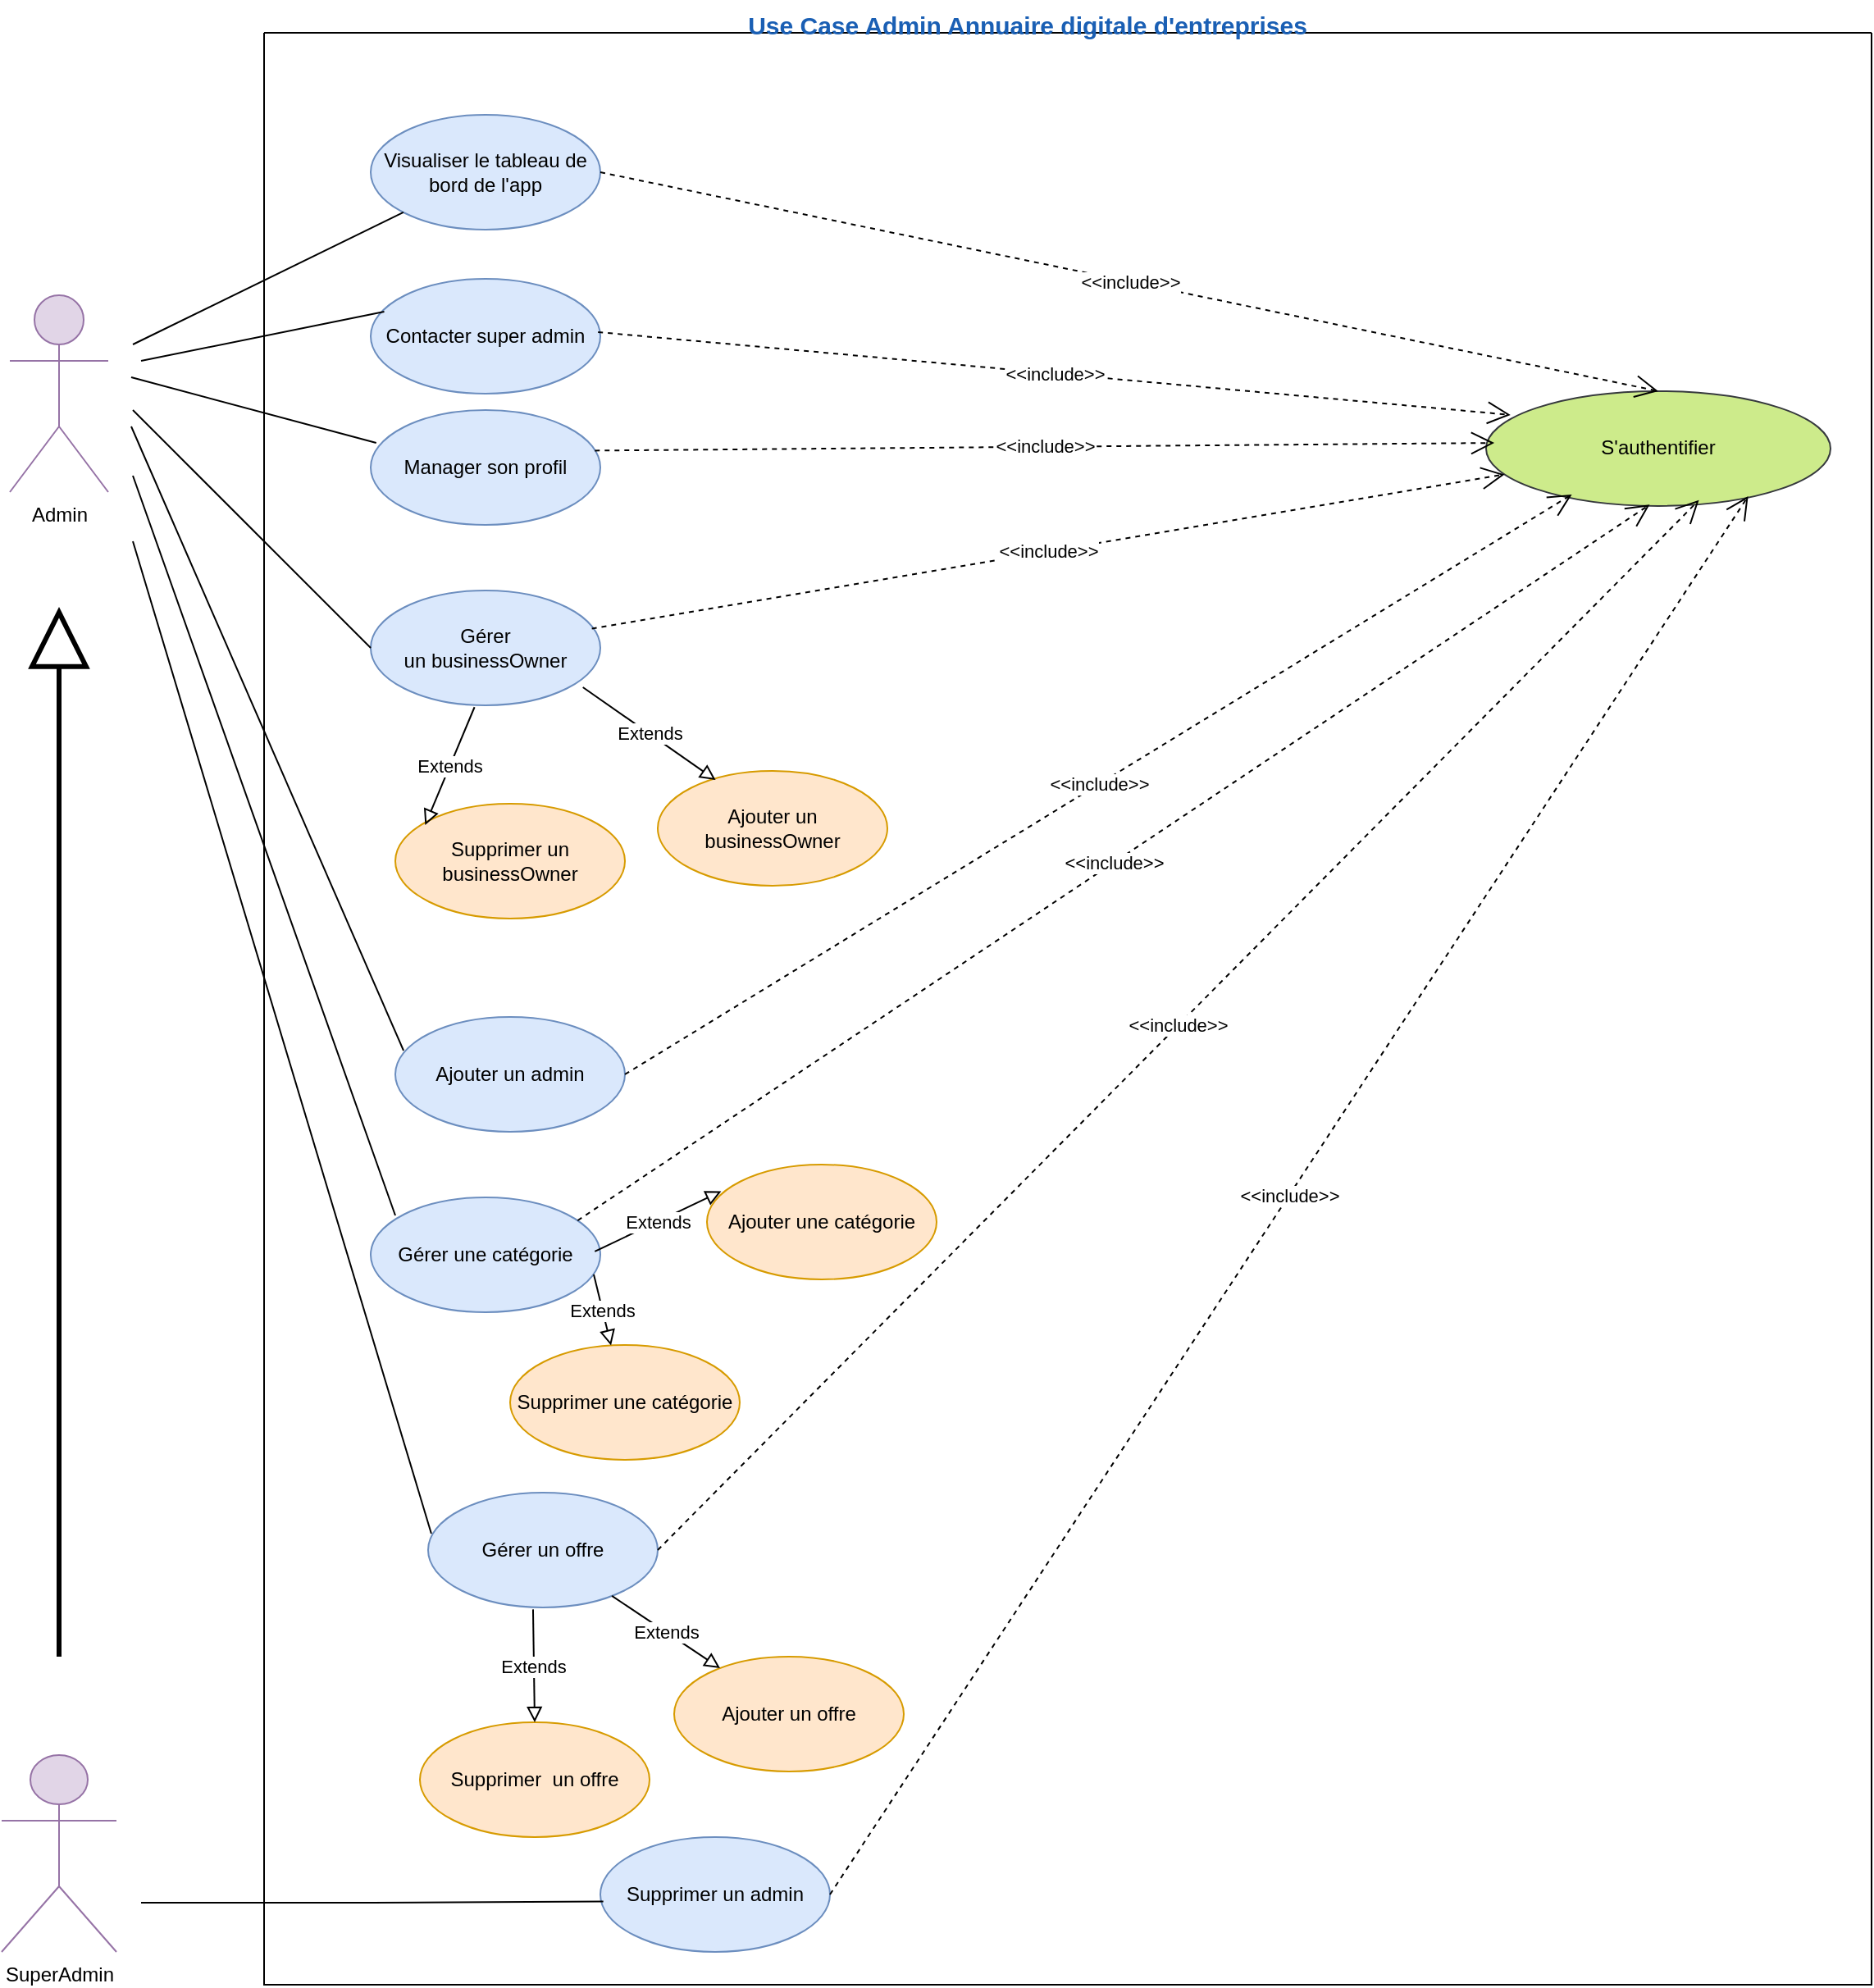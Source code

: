 <mxfile version="24.7.14">
  <diagram name="Page-1" id="bhGO4YqVL-GR8HQGPJSJ">
    <mxGraphModel dx="1280" dy="1761" grid="1" gridSize="10" guides="1" tooltips="1" connect="1" arrows="1" fold="1" page="1" pageScale="1" pageWidth="850" pageHeight="1100" math="0" shadow="0">
      <root>
        <mxCell id="0" />
        <mxCell id="1" parent="0" />
        <mxCell id="naTFx3P3gocJp3Rw6-RB-2" value="" style="swimlane;startSize=0;" parent="1" vertex="1">
          <mxGeometry x="190" y="-10" width="980" height="1190" as="geometry" />
        </mxCell>
        <mxCell id="naTFx3P3gocJp3Rw6-RB-3" value="S&#39;authentifier" style="ellipse;whiteSpace=wrap;html=1;fillColor=#cdeb8b;strokeColor=#36393d;" parent="naTFx3P3gocJp3Rw6-RB-2" vertex="1">
          <mxGeometry x="745" y="218.45" width="210" height="70" as="geometry" />
        </mxCell>
        <mxCell id="naTFx3P3gocJp3Rw6-RB-9" value="Visualiser le tableau de bord de l&#39;app" style="ellipse;whiteSpace=wrap;html=1;fillColor=#dae8fc;strokeColor=#6c8ebf;" parent="naTFx3P3gocJp3Rw6-RB-2" vertex="1">
          <mxGeometry x="65" y="50" width="140" height="70" as="geometry" />
        </mxCell>
        <mxCell id="naTFx3P3gocJp3Rw6-RB-22" value="" style="endArrow=none;html=1;rounded=0;" parent="naTFx3P3gocJp3Rw6-RB-2" target="naTFx3P3gocJp3Rw6-RB-9" edge="1">
          <mxGeometry relative="1" as="geometry">
            <mxPoint x="-80" y="190" as="sourcePoint" />
            <mxPoint x="68.319" y="5.779" as="targetPoint" />
          </mxGeometry>
        </mxCell>
        <mxCell id="naTFx3P3gocJp3Rw6-RB-61" value="Supprimer un admin" style="ellipse;whiteSpace=wrap;html=1;fillColor=#dae8fc;strokeColor=#6c8ebf;" parent="naTFx3P3gocJp3Rw6-RB-2" vertex="1">
          <mxGeometry x="205" y="1100" width="140" height="70" as="geometry" />
        </mxCell>
        <mxCell id="naTFx3P3gocJp3Rw6-RB-15" value="Contacter super admin" style="ellipse;whiteSpace=wrap;html=1;fillColor=#dae8fc;strokeColor=#6c8ebf;" parent="naTFx3P3gocJp3Rw6-RB-2" vertex="1">
          <mxGeometry x="65" y="150.0" width="140" height="70" as="geometry" />
        </mxCell>
        <mxCell id="naTFx3P3gocJp3Rw6-RB-17" value="" style="endArrow=none;html=1;rounded=0;entryX=0.059;entryY=0.286;entryDx=0;entryDy=0;entryPerimeter=0;" parent="naTFx3P3gocJp3Rw6-RB-2" edge="1" target="naTFx3P3gocJp3Rw6-RB-15">
          <mxGeometry relative="1" as="geometry">
            <mxPoint x="-75" y="200" as="sourcePoint" />
            <mxPoint x="75.5" y="432.8" as="targetPoint" />
          </mxGeometry>
        </mxCell>
        <mxCell id="naTFx3P3gocJp3Rw6-RB-38" value="Ajouter une catégorie" style="ellipse;whiteSpace=wrap;html=1;fillColor=#ffe6cc;strokeColor=#d79b00;" parent="naTFx3P3gocJp3Rw6-RB-2" vertex="1">
          <mxGeometry x="270" y="690" width="140" height="70" as="geometry" />
        </mxCell>
        <mxCell id="naTFx3P3gocJp3Rw6-RB-33" value="Manager son profil" style="ellipse;whiteSpace=wrap;html=1;fillColor=#dae8fc;strokeColor=#6c8ebf;" parent="naTFx3P3gocJp3Rw6-RB-2" vertex="1">
          <mxGeometry x="65" y="230" width="140" height="70" as="geometry" />
        </mxCell>
        <mxCell id="naTFx3P3gocJp3Rw6-RB-35" value="Ajouter un businessOwner" style="ellipse;whiteSpace=wrap;html=1;fillColor=#ffe6cc;strokeColor=#d79b00;" parent="naTFx3P3gocJp3Rw6-RB-2" vertex="1">
          <mxGeometry x="240" y="450" width="140" height="70" as="geometry" />
        </mxCell>
        <mxCell id="naTFx3P3gocJp3Rw6-RB-36" value="Supprimer un businessOwner" style="ellipse;whiteSpace=wrap;html=1;fillColor=#ffe6cc;strokeColor=#d79b00;" parent="naTFx3P3gocJp3Rw6-RB-2" vertex="1">
          <mxGeometry x="80" y="470" width="140" height="70" as="geometry" />
        </mxCell>
        <mxCell id="naTFx3P3gocJp3Rw6-RB-37" value="Ajouter un admin" style="ellipse;whiteSpace=wrap;html=1;fillColor=#dae8fc;strokeColor=#6c8ebf;" parent="naTFx3P3gocJp3Rw6-RB-2" vertex="1">
          <mxGeometry x="80" y="600" width="140" height="70" as="geometry" />
        </mxCell>
        <mxCell id="naTFx3P3gocJp3Rw6-RB-39" value="Supprimer une catégorie" style="ellipse;whiteSpace=wrap;html=1;fillColor=#ffe6cc;strokeColor=#d79b00;" parent="naTFx3P3gocJp3Rw6-RB-2" vertex="1">
          <mxGeometry x="150" y="800" width="140" height="70" as="geometry" />
        </mxCell>
        <mxCell id="naTFx3P3gocJp3Rw6-RB-40" value="Gérer un offre" style="ellipse;whiteSpace=wrap;html=1;fillColor=#dae8fc;strokeColor=#6c8ebf;" parent="naTFx3P3gocJp3Rw6-RB-2" vertex="1">
          <mxGeometry x="100" y="890" width="140" height="70" as="geometry" />
        </mxCell>
        <mxCell id="naTFx3P3gocJp3Rw6-RB-41" value="Ajouter un offre" style="ellipse;whiteSpace=wrap;html=1;fillColor=#ffe6cc;strokeColor=#d79b00;" parent="naTFx3P3gocJp3Rw6-RB-2" vertex="1">
          <mxGeometry x="250" y="990" width="140" height="70" as="geometry" />
        </mxCell>
        <mxCell id="naTFx3P3gocJp3Rw6-RB-42" value="Supprimer&amp;nbsp; un offre" style="ellipse;whiteSpace=wrap;html=1;fillColor=#ffe6cc;strokeColor=#d79b00;" parent="naTFx3P3gocJp3Rw6-RB-2" vertex="1">
          <mxGeometry x="95" y="1030" width="140" height="70" as="geometry" />
        </mxCell>
        <mxCell id="naTFx3P3gocJp3Rw6-RB-48" value="&amp;lt;&amp;lt;include&amp;gt;&amp;gt;" style="endArrow=open;endSize=12;dashed=1;html=1;rounded=0;exitX=0.976;exitY=0.353;exitDx=0;exitDy=0;exitPerimeter=0;entryX=0.024;entryY=0.451;entryDx=0;entryDy=0;entryPerimeter=0;" parent="naTFx3P3gocJp3Rw6-RB-2" source="naTFx3P3gocJp3Rw6-RB-33" target="naTFx3P3gocJp3Rw6-RB-3" edge="1">
          <mxGeometry width="160" relative="1" as="geometry">
            <mxPoint x="205.0" y="594.73" as="sourcePoint" />
            <mxPoint x="825" y="290" as="targetPoint" />
          </mxGeometry>
        </mxCell>
        <mxCell id="ZiRu1ya_WraAcEEnrFVZ-8" value="&amp;lt;&amp;lt;include&amp;gt;&amp;gt;" style="endArrow=open;endSize=12;dashed=1;html=1;rounded=0;exitX=1;exitY=0.5;exitDx=0;exitDy=0;entryX=0.5;entryY=0;entryDx=0;entryDy=0;" edge="1" parent="naTFx3P3gocJp3Rw6-RB-2" source="naTFx3P3gocJp3Rw6-RB-9" target="naTFx3P3gocJp3Rw6-RB-3">
          <mxGeometry width="160" relative="1" as="geometry">
            <mxPoint x="199.5" y="77.5" as="sourcePoint" />
            <mxPoint x="790.5" y="92.5" as="targetPoint" />
          </mxGeometry>
        </mxCell>
        <mxCell id="ZiRu1ya_WraAcEEnrFVZ-10" value="&amp;lt;&amp;lt;include&amp;gt;&amp;gt;" style="endArrow=open;endSize=12;dashed=1;html=1;rounded=0;exitX=0.99;exitY=0.464;exitDx=0;exitDy=0;exitPerimeter=0;entryX=0.071;entryY=0.207;entryDx=0;entryDy=0;entryPerimeter=0;" edge="1" parent="naTFx3P3gocJp3Rw6-RB-2" source="naTFx3P3gocJp3Rw6-RB-15" target="naTFx3P3gocJp3Rw6-RB-3">
          <mxGeometry width="160" relative="1" as="geometry">
            <mxPoint x="195" y="435" as="sourcePoint" />
            <mxPoint x="805" y="290" as="targetPoint" />
          </mxGeometry>
        </mxCell>
        <mxCell id="naTFx3P3gocJp3Rw6-RB-57" value="SuperAdmin" style="shape=umlActor;verticalLabelPosition=bottom;verticalAlign=top;html=1;outlineConnect=0;fillColor=#e1d5e7;strokeColor=#9673a6;" parent="naTFx3P3gocJp3Rw6-RB-2" vertex="1">
          <mxGeometry x="-160" y="1050" width="70" height="120" as="geometry" />
        </mxCell>
        <mxCell id="MQpW_G7_j-WZOAsa5cIW-2" value="" style="endArrow=block;endFill=0;html=1;rounded=0;strokeWidth=3;jumpSize=4;startSize=21;endSize=30;" parent="naTFx3P3gocJp3Rw6-RB-2" edge="1">
          <mxGeometry width="160" relative="1" as="geometry">
            <mxPoint x="-125" y="990" as="sourcePoint" />
            <mxPoint x="-125" y="350" as="targetPoint" />
          </mxGeometry>
        </mxCell>
        <mxCell id="naTFx3P3gocJp3Rw6-RB-34" value="" style="endArrow=none;html=1;rounded=0;entryX=0.024;entryY=0.286;entryDx=0;entryDy=0;entryPerimeter=0;" parent="naTFx3P3gocJp3Rw6-RB-2" target="naTFx3P3gocJp3Rw6-RB-33" edge="1">
          <mxGeometry relative="1" as="geometry">
            <mxPoint x="-81.02" y="210" as="sourcePoint" />
            <mxPoint x="58.98" y="715" as="targetPoint" />
          </mxGeometry>
        </mxCell>
        <mxCell id="naTFx3P3gocJp3Rw6-RB-44" value="" style="endArrow=none;html=1;rounded=0;entryX=0.036;entryY=0.293;entryDx=0;entryDy=0;entryPerimeter=0;" parent="naTFx3P3gocJp3Rw6-RB-2" target="naTFx3P3gocJp3Rw6-RB-37" edge="1">
          <mxGeometry relative="1" as="geometry">
            <mxPoint x="-81" y="240" as="sourcePoint" />
            <mxPoint x="65.0" y="965.99" as="targetPoint" />
          </mxGeometry>
        </mxCell>
        <mxCell id="naTFx3P3gocJp3Rw6-RB-64" value="" style="endArrow=none;html=1;rounded=0;entryX=0.014;entryY=0.357;entryDx=0;entryDy=0;entryPerimeter=0;" parent="naTFx3P3gocJp3Rw6-RB-2" target="naTFx3P3gocJp3Rw6-RB-40" edge="1">
          <mxGeometry relative="1" as="geometry">
            <mxPoint x="-80" y="310" as="sourcePoint" />
            <mxPoint x="60.94" y="1188.56" as="targetPoint" />
          </mxGeometry>
        </mxCell>
        <mxCell id="naTFx3P3gocJp3Rw6-RB-67" value="" style="endArrow=none;html=1;edgeStyle=orthogonalEdgeStyle;rounded=0;entryX=0.013;entryY=0.56;entryDx=0;entryDy=0;entryPerimeter=0;" parent="naTFx3P3gocJp3Rw6-RB-2" edge="1" target="naTFx3P3gocJp3Rw6-RB-61">
          <mxGeometry relative="1" as="geometry">
            <mxPoint x="-75" y="1140" as="sourcePoint" />
            <mxPoint x="65" y="1140" as="targetPoint" />
            <Array as="points">
              <mxPoint x="66" y="1140" />
            </Array>
          </mxGeometry>
        </mxCell>
        <mxCell id="ZiRu1ya_WraAcEEnrFVZ-15" value="Gérer une catégorie" style="ellipse;whiteSpace=wrap;html=1;fillColor=#dae8fc;strokeColor=#6c8ebf;" vertex="1" parent="naTFx3P3gocJp3Rw6-RB-2">
          <mxGeometry x="65" y="710" width="140" height="70" as="geometry" />
        </mxCell>
        <mxCell id="ZiRu1ya_WraAcEEnrFVZ-49" value="&lt;div&gt;Gérer&lt;/div&gt;&lt;div&gt; un businessOwner&lt;/div&gt;" style="ellipse;whiteSpace=wrap;html=1;fillColor=#dae8fc;strokeColor=#6c8ebf;" vertex="1" parent="naTFx3P3gocJp3Rw6-RB-2">
          <mxGeometry x="65" y="340" width="140" height="70" as="geometry" />
        </mxCell>
        <mxCell id="ZiRu1ya_WraAcEEnrFVZ-50" value="Extends" style="endArrow=block;endSize=7;endFill=0;html=1;rounded=0;entryX=0.13;entryY=0.186;entryDx=0;entryDy=0;entryPerimeter=0;exitX=0.452;exitY=1.016;exitDx=0;exitDy=0;exitPerimeter=0;" edge="1" parent="naTFx3P3gocJp3Rw6-RB-2" source="ZiRu1ya_WraAcEEnrFVZ-49" target="naTFx3P3gocJp3Rw6-RB-36">
          <mxGeometry x="0.004" width="160" relative="1" as="geometry">
            <mxPoint x="201" y="530" as="sourcePoint" />
            <mxPoint x="269" y="632" as="targetPoint" />
            <mxPoint as="offset" />
          </mxGeometry>
        </mxCell>
        <mxCell id="ZiRu1ya_WraAcEEnrFVZ-51" value="Extends" style="endArrow=block;endSize=7;endFill=0;html=1;rounded=0;entryX=0.252;entryY=0.079;entryDx=0;entryDy=0;entryPerimeter=0;exitX=0.924;exitY=0.843;exitDx=0;exitDy=0;exitPerimeter=0;" edge="1" parent="naTFx3P3gocJp3Rw6-RB-2" source="ZiRu1ya_WraAcEEnrFVZ-49" target="naTFx3P3gocJp3Rw6-RB-35">
          <mxGeometry width="160" relative="1" as="geometry">
            <mxPoint x="202" y="460" as="sourcePoint" />
            <mxPoint x="268" y="489" as="targetPoint" />
          </mxGeometry>
        </mxCell>
        <mxCell id="ZiRu1ya_WraAcEEnrFVZ-53" value="Extends" style="endArrow=block;endSize=7;endFill=0;html=1;rounded=0;exitX=0.726;exitY=0.971;exitDx=0;exitDy=0;exitPerimeter=0;" edge="1" parent="naTFx3P3gocJp3Rw6-RB-2" target="naTFx3P3gocJp3Rw6-RB-39">
          <mxGeometry width="160" relative="1" as="geometry">
            <mxPoint x="201" y="757" as="sourcePoint" />
            <mxPoint x="268" y="790" as="targetPoint" />
          </mxGeometry>
        </mxCell>
        <mxCell id="ZiRu1ya_WraAcEEnrFVZ-54" value="Extends" style="endArrow=block;endSize=7;endFill=0;html=1;rounded=0;entryX=0.062;entryY=0.233;entryDx=0;entryDy=0;entryPerimeter=0;exitX=0.976;exitY=0.471;exitDx=0;exitDy=0;exitPerimeter=0;" edge="1" parent="naTFx3P3gocJp3Rw6-RB-2" source="ZiRu1ya_WraAcEEnrFVZ-15" target="naTFx3P3gocJp3Rw6-RB-38">
          <mxGeometry width="160" relative="1" as="geometry">
            <mxPoint x="211" y="767" as="sourcePoint" />
            <mxPoint x="246" y="818" as="targetPoint" />
          </mxGeometry>
        </mxCell>
        <mxCell id="ZiRu1ya_WraAcEEnrFVZ-56" value="&amp;lt;&amp;lt;include&amp;gt;&amp;gt;" style="endArrow=open;endSize=12;dashed=1;html=1;rounded=0;exitX=0.963;exitY=0.332;exitDx=0;exitDy=0;exitPerimeter=0;" edge="1" parent="naTFx3P3gocJp3Rw6-RB-2" source="ZiRu1ya_WraAcEEnrFVZ-49" target="naTFx3P3gocJp3Rw6-RB-3">
          <mxGeometry width="160" relative="1" as="geometry">
            <mxPoint x="212" y="265" as="sourcePoint" />
            <mxPoint x="804" y="294" as="targetPoint" />
          </mxGeometry>
        </mxCell>
        <mxCell id="ZiRu1ya_WraAcEEnrFVZ-58" value="&amp;lt;&amp;lt;include&amp;gt;&amp;gt;" style="endArrow=open;endSize=12;dashed=1;html=1;rounded=0;exitX=1;exitY=0.5;exitDx=0;exitDy=0;entryX=0.249;entryY=0.9;entryDx=0;entryDy=0;entryPerimeter=0;" edge="1" parent="naTFx3P3gocJp3Rw6-RB-2" source="naTFx3P3gocJp3Rw6-RB-37" target="naTFx3P3gocJp3Rw6-RB-3">
          <mxGeometry width="160" relative="1" as="geometry">
            <mxPoint x="210" y="373" as="sourcePoint" />
            <mxPoint x="766" y="279" as="targetPoint" />
          </mxGeometry>
        </mxCell>
        <mxCell id="ZiRu1ya_WraAcEEnrFVZ-59" value="&amp;lt;&amp;lt;include&amp;gt;&amp;gt;" style="endArrow=open;endSize=12;dashed=1;html=1;rounded=0;exitX=1;exitY=0.5;exitDx=0;exitDy=0;entryX=0.761;entryY=0.915;entryDx=0;entryDy=0;entryPerimeter=0;" edge="1" parent="naTFx3P3gocJp3Rw6-RB-2" source="naTFx3P3gocJp3Rw6-RB-61" target="naTFx3P3gocJp3Rw6-RB-3">
          <mxGeometry width="160" relative="1" as="geometry">
            <mxPoint x="230" y="645" as="sourcePoint" />
            <mxPoint x="807" y="291" as="targetPoint" />
          </mxGeometry>
        </mxCell>
        <mxCell id="ZiRu1ya_WraAcEEnrFVZ-60" value="&amp;lt;&amp;lt;include&amp;gt;&amp;gt;" style="endArrow=open;endSize=12;dashed=1;html=1;rounded=0;entryX=0.475;entryY=0.989;entryDx=0;entryDy=0;entryPerimeter=0;exitX=0.901;exitY=0.202;exitDx=0;exitDy=0;exitPerimeter=0;" edge="1" parent="naTFx3P3gocJp3Rw6-RB-2" source="ZiRu1ya_WraAcEEnrFVZ-15" target="naTFx3P3gocJp3Rw6-RB-3">
          <mxGeometry width="160" relative="1" as="geometry">
            <mxPoint x="240" y="655" as="sourcePoint" />
            <mxPoint x="817" y="301" as="targetPoint" />
          </mxGeometry>
        </mxCell>
        <mxCell id="ZiRu1ya_WraAcEEnrFVZ-61" value="" style="endArrow=none;html=1;rounded=0;entryX=0.036;entryY=0.293;entryDx=0;entryDy=0;entryPerimeter=0;" edge="1" parent="naTFx3P3gocJp3Rw6-RB-2">
          <mxGeometry relative="1" as="geometry">
            <mxPoint x="-80" y="270" as="sourcePoint" />
            <mxPoint x="80" y="721" as="targetPoint" />
          </mxGeometry>
        </mxCell>
        <mxCell id="ZiRu1ya_WraAcEEnrFVZ-98" value="&amp;lt;&amp;lt;include&amp;gt;&amp;gt;" style="endArrow=open;endSize=12;dashed=1;html=1;rounded=0;entryX=0.618;entryY=0.949;entryDx=0;entryDy=0;entryPerimeter=0;exitX=1;exitY=0.5;exitDx=0;exitDy=0;" edge="1" parent="naTFx3P3gocJp3Rw6-RB-2" source="naTFx3P3gocJp3Rw6-RB-40" target="naTFx3P3gocJp3Rw6-RB-3">
          <mxGeometry width="160" relative="1" as="geometry">
            <mxPoint x="201" y="734" as="sourcePoint" />
            <mxPoint x="855" y="298" as="targetPoint" />
          </mxGeometry>
        </mxCell>
        <mxCell id="ZiRu1ya_WraAcEEnrFVZ-99" value="Extends" style="endArrow=block;endSize=7;endFill=0;html=1;rounded=0;exitX=0.457;exitY=1.017;exitDx=0;exitDy=0;exitPerimeter=0;entryX=0.5;entryY=0;entryDx=0;entryDy=0;" edge="1" parent="naTFx3P3gocJp3Rw6-RB-2" source="naTFx3P3gocJp3Rw6-RB-40" target="naTFx3P3gocJp3Rw6-RB-42">
          <mxGeometry width="160" relative="1" as="geometry">
            <mxPoint x="194" y="960" as="sourcePoint" />
            <mxPoint x="205" y="1003" as="targetPoint" />
          </mxGeometry>
        </mxCell>
        <mxCell id="ZiRu1ya_WraAcEEnrFVZ-138" value="Extends" style="endArrow=block;endSize=7;endFill=0;html=1;rounded=0;" edge="1" parent="naTFx3P3gocJp3Rw6-RB-2" source="naTFx3P3gocJp3Rw6-RB-40" target="naTFx3P3gocJp3Rw6-RB-41">
          <mxGeometry width="160" relative="1" as="geometry">
            <mxPoint x="204" y="970" as="sourcePoint" />
            <mxPoint x="205" y="1001" as="targetPoint" />
          </mxGeometry>
        </mxCell>
        <mxCell id="naTFx3P3gocJp3Rw6-RB-28" value="&lt;b&gt;&lt;font style=&quot;font-size: 15px;&quot; color=&quot;#1a5fb4&quot;&gt;Use Case Admin Annuaire digitale d&#39;entreprises&lt;/font&gt;&lt;/b&gt;" style="text;html=1;align=center;verticalAlign=middle;resizable=0;points=[];autosize=1;strokeColor=none;fillColor=none;" parent="1" vertex="1">
          <mxGeometry x="470" y="-30" width="370" height="30" as="geometry" />
        </mxCell>
        <mxCell id="ZiRu1ya_WraAcEEnrFVZ-55" value="" style="endArrow=none;html=1;rounded=0;entryX=0;entryY=0.5;entryDx=0;entryDy=0;" edge="1" parent="1" target="ZiRu1ya_WraAcEEnrFVZ-49">
          <mxGeometry relative="1" as="geometry">
            <mxPoint x="110" y="220" as="sourcePoint" />
            <mxPoint x="268" y="260" as="targetPoint" />
          </mxGeometry>
        </mxCell>
        <mxCell id="naTFx3P3gocJp3Rw6-RB-1" value="Admin" style="shape=umlActor;verticalLabelPosition=bottom;verticalAlign=top;html=1;outlineConnect=0;fillColor=#e1d5e7;strokeColor=#9673a6;" parent="1" vertex="1">
          <mxGeometry x="35" y="150" width="60" height="120" as="geometry" />
        </mxCell>
      </root>
    </mxGraphModel>
  </diagram>
</mxfile>
